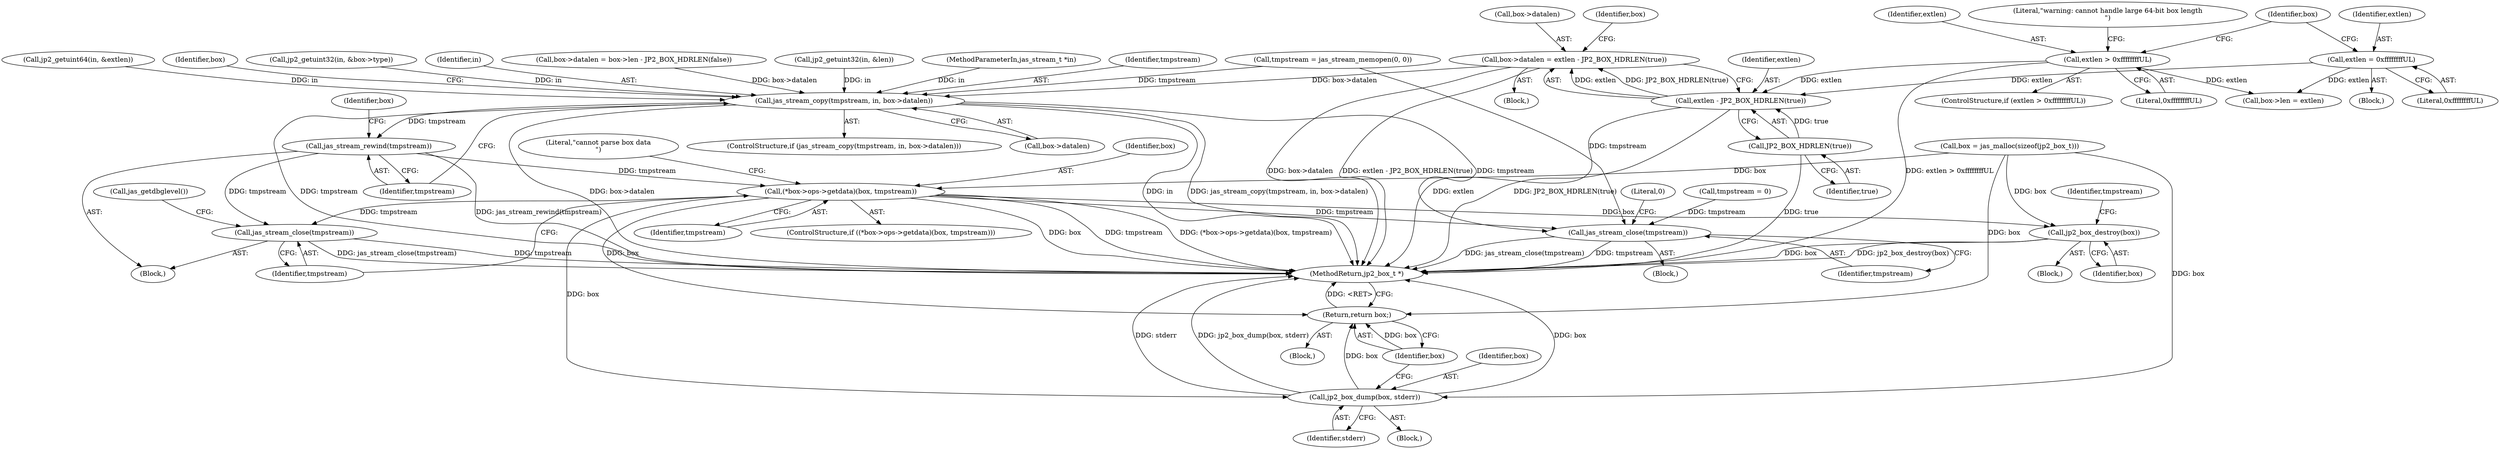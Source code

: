 digraph "0_jasper_e24bdc716c3327b067c551bc6cfb97fd2370358d@integer" {
"1000220" [label="(Call,box->datalen = extlen - JP2_BOX_HDRLEN(true))"];
"1000224" [label="(Call,extlen - JP2_BOX_HDRLEN(true))"];
"1000206" [label="(Call,extlen > 0xffffffffUL)"];
"1000212" [label="(Call,extlen = 0xffffffffUL)"];
"1000226" [label="(Call,JP2_BOX_HDRLEN(true))"];
"1000279" [label="(Call,jas_stream_copy(tmpstream, in, box->datalen))"];
"1000297" [label="(Call,jas_stream_rewind(tmpstream))"];
"1000307" [label="(Call,(*box->ops->getdata)(box, tmpstream))"];
"1000314" [label="(Call,jas_stream_close(tmpstream))"];
"1000321" [label="(Call,jp2_box_dump(box, stderr))"];
"1000324" [label="(Return,return box;)"];
"1000330" [label="(Call,jp2_box_destroy(box))"];
"1000335" [label="(Call,jas_stream_close(tmpstream))"];
"1000136" [label="(Call,jp2_getuint32(in, &len))"];
"1000312" [label="(Literal,\"cannot parse box data\n\")"];
"1000339" [label="(MethodReturn,jp2_box_t *)"];
"1000329" [label="(Block,)"];
"1000335" [label="(Call,jas_stream_close(tmpstream))"];
"1000197" [label="(Block,)"];
"1000103" [label="(MethodParameterIn,jas_stream_t *in)"];
"1000205" [label="(ControlStructure,if (extlen > 0xffffffffUL))"];
"1000298" [label="(Identifier,tmpstream)"];
"1000334" [label="(Block,)"];
"1000278" [label="(ControlStructure,if (jas_stream_copy(tmpstream, in, box->datalen)))"];
"1000206" [label="(Call,extlen > 0xffffffffUL)"];
"1000331" [label="(Identifier,box)"];
"1000318" [label="(Call,jas_getdbglevel())"];
"1000207" [label="(Identifier,extlen)"];
"1000314" [label="(Call,jas_stream_close(tmpstream))"];
"1000324" [label="(Return,return box;)"];
"1000225" [label="(Identifier,extlen)"];
"1000323" [label="(Identifier,stderr)"];
"1000213" [label="(Identifier,extlen)"];
"1000297" [label="(Call,jas_stream_rewind(tmpstream))"];
"1000325" [label="(Identifier,box)"];
"1000244" [label="(Identifier,box)"];
"1000215" [label="(Call,box->len = extlen)"];
"1000280" [label="(Identifier,tmpstream)"];
"1000322" [label="(Identifier,box)"];
"1000309" [label="(Identifier,tmpstream)"];
"1000315" [label="(Identifier,tmpstream)"];
"1000221" [label="(Call,box->datalen)"];
"1000279" [label="(Call,jas_stream_copy(tmpstream, in, box->datalen))"];
"1000282" [label="(Call,box->datalen)"];
"1000338" [label="(Literal,0)"];
"1000227" [label="(Identifier,true)"];
"1000199" [label="(Call,jp2_getuint64(in, &extlen))"];
"1000208" [label="(Literal,0xffffffffUL)"];
"1000336" [label="(Identifier,tmpstream)"];
"1000288" [label="(Identifier,box)"];
"1000224" [label="(Call,extlen - JP2_BOX_HDRLEN(true))"];
"1000212" [label="(Call,extlen = 0xffffffffUL)"];
"1000230" [label="(Call,box->datalen = box->len - JP2_BOX_HDRLEN(false))"];
"1000307" [label="(Call,(*box->ops->getdata)(box, tmpstream))"];
"1000308" [label="(Identifier,box)"];
"1000119" [label="(Call,box = jas_malloc(sizeof(jp2_box_t)))"];
"1000220" [label="(Call,box->datalen = extlen - JP2_BOX_HDRLEN(true))"];
"1000217" [label="(Identifier,box)"];
"1000333" [label="(Identifier,tmpstream)"];
"1000104" [label="(Block,)"];
"1000271" [label="(Call,tmpstream = jas_stream_memopen(0, 0))"];
"1000211" [label="(Literal,\"warning: cannot handle large 64-bit box length\n\")"];
"1000306" [label="(ControlStructure,if ((*box->ops->getdata)(box, tmpstream)))"];
"1000209" [label="(Block,)"];
"1000140" [label="(Call,jp2_getuint32(in, &box->type))"];
"1000320" [label="(Block,)"];
"1000330" [label="(Call,jp2_box_destroy(box))"];
"1000214" [label="(Literal,0xffffffffUL)"];
"1000321" [label="(Call,jp2_box_dump(box, stderr))"];
"1000268" [label="(Block,)"];
"1000302" [label="(Identifier,box)"];
"1000226" [label="(Call,JP2_BOX_HDRLEN(true))"];
"1000114" [label="(Call,tmpstream = 0)"];
"1000281" [label="(Identifier,in)"];
"1000220" -> "1000197"  [label="AST: "];
"1000220" -> "1000224"  [label="CFG: "];
"1000221" -> "1000220"  [label="AST: "];
"1000224" -> "1000220"  [label="AST: "];
"1000244" -> "1000220"  [label="CFG: "];
"1000220" -> "1000339"  [label="DDG: box->datalen"];
"1000220" -> "1000339"  [label="DDG: extlen - JP2_BOX_HDRLEN(true)"];
"1000224" -> "1000220"  [label="DDG: extlen"];
"1000224" -> "1000220"  [label="DDG: JP2_BOX_HDRLEN(true)"];
"1000220" -> "1000279"  [label="DDG: box->datalen"];
"1000224" -> "1000226"  [label="CFG: "];
"1000225" -> "1000224"  [label="AST: "];
"1000226" -> "1000224"  [label="AST: "];
"1000224" -> "1000339"  [label="DDG: JP2_BOX_HDRLEN(true)"];
"1000224" -> "1000339"  [label="DDG: extlen"];
"1000206" -> "1000224"  [label="DDG: extlen"];
"1000212" -> "1000224"  [label="DDG: extlen"];
"1000226" -> "1000224"  [label="DDG: true"];
"1000206" -> "1000205"  [label="AST: "];
"1000206" -> "1000208"  [label="CFG: "];
"1000207" -> "1000206"  [label="AST: "];
"1000208" -> "1000206"  [label="AST: "];
"1000211" -> "1000206"  [label="CFG: "];
"1000217" -> "1000206"  [label="CFG: "];
"1000206" -> "1000339"  [label="DDG: extlen > 0xffffffffUL"];
"1000206" -> "1000215"  [label="DDG: extlen"];
"1000212" -> "1000209"  [label="AST: "];
"1000212" -> "1000214"  [label="CFG: "];
"1000213" -> "1000212"  [label="AST: "];
"1000214" -> "1000212"  [label="AST: "];
"1000217" -> "1000212"  [label="CFG: "];
"1000212" -> "1000215"  [label="DDG: extlen"];
"1000226" -> "1000227"  [label="CFG: "];
"1000227" -> "1000226"  [label="AST: "];
"1000226" -> "1000339"  [label="DDG: true"];
"1000279" -> "1000278"  [label="AST: "];
"1000279" -> "1000282"  [label="CFG: "];
"1000280" -> "1000279"  [label="AST: "];
"1000281" -> "1000279"  [label="AST: "];
"1000282" -> "1000279"  [label="AST: "];
"1000288" -> "1000279"  [label="CFG: "];
"1000298" -> "1000279"  [label="CFG: "];
"1000279" -> "1000339"  [label="DDG: box->datalen"];
"1000279" -> "1000339"  [label="DDG: tmpstream"];
"1000279" -> "1000339"  [label="DDG: in"];
"1000279" -> "1000339"  [label="DDG: jas_stream_copy(tmpstream, in, box->datalen)"];
"1000271" -> "1000279"  [label="DDG: tmpstream"];
"1000199" -> "1000279"  [label="DDG: in"];
"1000140" -> "1000279"  [label="DDG: in"];
"1000136" -> "1000279"  [label="DDG: in"];
"1000103" -> "1000279"  [label="DDG: in"];
"1000230" -> "1000279"  [label="DDG: box->datalen"];
"1000279" -> "1000297"  [label="DDG: tmpstream"];
"1000279" -> "1000335"  [label="DDG: tmpstream"];
"1000297" -> "1000268"  [label="AST: "];
"1000297" -> "1000298"  [label="CFG: "];
"1000298" -> "1000297"  [label="AST: "];
"1000302" -> "1000297"  [label="CFG: "];
"1000297" -> "1000339"  [label="DDG: jas_stream_rewind(tmpstream)"];
"1000297" -> "1000307"  [label="DDG: tmpstream"];
"1000297" -> "1000314"  [label="DDG: tmpstream"];
"1000307" -> "1000306"  [label="AST: "];
"1000307" -> "1000309"  [label="CFG: "];
"1000308" -> "1000307"  [label="AST: "];
"1000309" -> "1000307"  [label="AST: "];
"1000312" -> "1000307"  [label="CFG: "];
"1000315" -> "1000307"  [label="CFG: "];
"1000307" -> "1000339"  [label="DDG: tmpstream"];
"1000307" -> "1000339"  [label="DDG: (*box->ops->getdata)(box, tmpstream)"];
"1000307" -> "1000339"  [label="DDG: box"];
"1000119" -> "1000307"  [label="DDG: box"];
"1000307" -> "1000314"  [label="DDG: tmpstream"];
"1000307" -> "1000321"  [label="DDG: box"];
"1000307" -> "1000324"  [label="DDG: box"];
"1000307" -> "1000330"  [label="DDG: box"];
"1000307" -> "1000335"  [label="DDG: tmpstream"];
"1000314" -> "1000268"  [label="AST: "];
"1000314" -> "1000315"  [label="CFG: "];
"1000315" -> "1000314"  [label="AST: "];
"1000318" -> "1000314"  [label="CFG: "];
"1000314" -> "1000339"  [label="DDG: tmpstream"];
"1000314" -> "1000339"  [label="DDG: jas_stream_close(tmpstream)"];
"1000321" -> "1000320"  [label="AST: "];
"1000321" -> "1000323"  [label="CFG: "];
"1000322" -> "1000321"  [label="AST: "];
"1000323" -> "1000321"  [label="AST: "];
"1000325" -> "1000321"  [label="CFG: "];
"1000321" -> "1000339"  [label="DDG: box"];
"1000321" -> "1000339"  [label="DDG: stderr"];
"1000321" -> "1000339"  [label="DDG: jp2_box_dump(box, stderr)"];
"1000119" -> "1000321"  [label="DDG: box"];
"1000321" -> "1000324"  [label="DDG: box"];
"1000324" -> "1000104"  [label="AST: "];
"1000324" -> "1000325"  [label="CFG: "];
"1000325" -> "1000324"  [label="AST: "];
"1000339" -> "1000324"  [label="CFG: "];
"1000324" -> "1000339"  [label="DDG: <RET>"];
"1000325" -> "1000324"  [label="DDG: box"];
"1000119" -> "1000324"  [label="DDG: box"];
"1000330" -> "1000329"  [label="AST: "];
"1000330" -> "1000331"  [label="CFG: "];
"1000331" -> "1000330"  [label="AST: "];
"1000333" -> "1000330"  [label="CFG: "];
"1000330" -> "1000339"  [label="DDG: box"];
"1000330" -> "1000339"  [label="DDG: jp2_box_destroy(box)"];
"1000119" -> "1000330"  [label="DDG: box"];
"1000335" -> "1000334"  [label="AST: "];
"1000335" -> "1000336"  [label="CFG: "];
"1000336" -> "1000335"  [label="AST: "];
"1000338" -> "1000335"  [label="CFG: "];
"1000335" -> "1000339"  [label="DDG: tmpstream"];
"1000335" -> "1000339"  [label="DDG: jas_stream_close(tmpstream)"];
"1000114" -> "1000335"  [label="DDG: tmpstream"];
"1000271" -> "1000335"  [label="DDG: tmpstream"];
}
